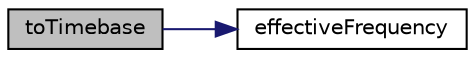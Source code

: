 digraph "toTimebase"
{
 // LATEX_PDF_SIZE
  edge [fontname="Helvetica",fontsize="10",labelfontname="Helvetica",labelfontsize="10"];
  node [fontname="Helvetica",fontsize="10",shape=record];
  rankdir="LR";
  Node1 [label="toTimebase",height=0.2,width=0.4,color="black", fillcolor="grey75", style="filled", fontcolor="black",tooltip=" "];
  Node1 -> Node2 [color="midnightblue",fontsize="10",style="solid"];
  Node2 [label="effectiveFrequency",height=0.2,width=0.4,color="black", fillcolor="white", style="filled",URL="$group___decoder.html#ga1272f3783a3b8d2cf2241f1e76674c8a",tooltip=" "];
}
